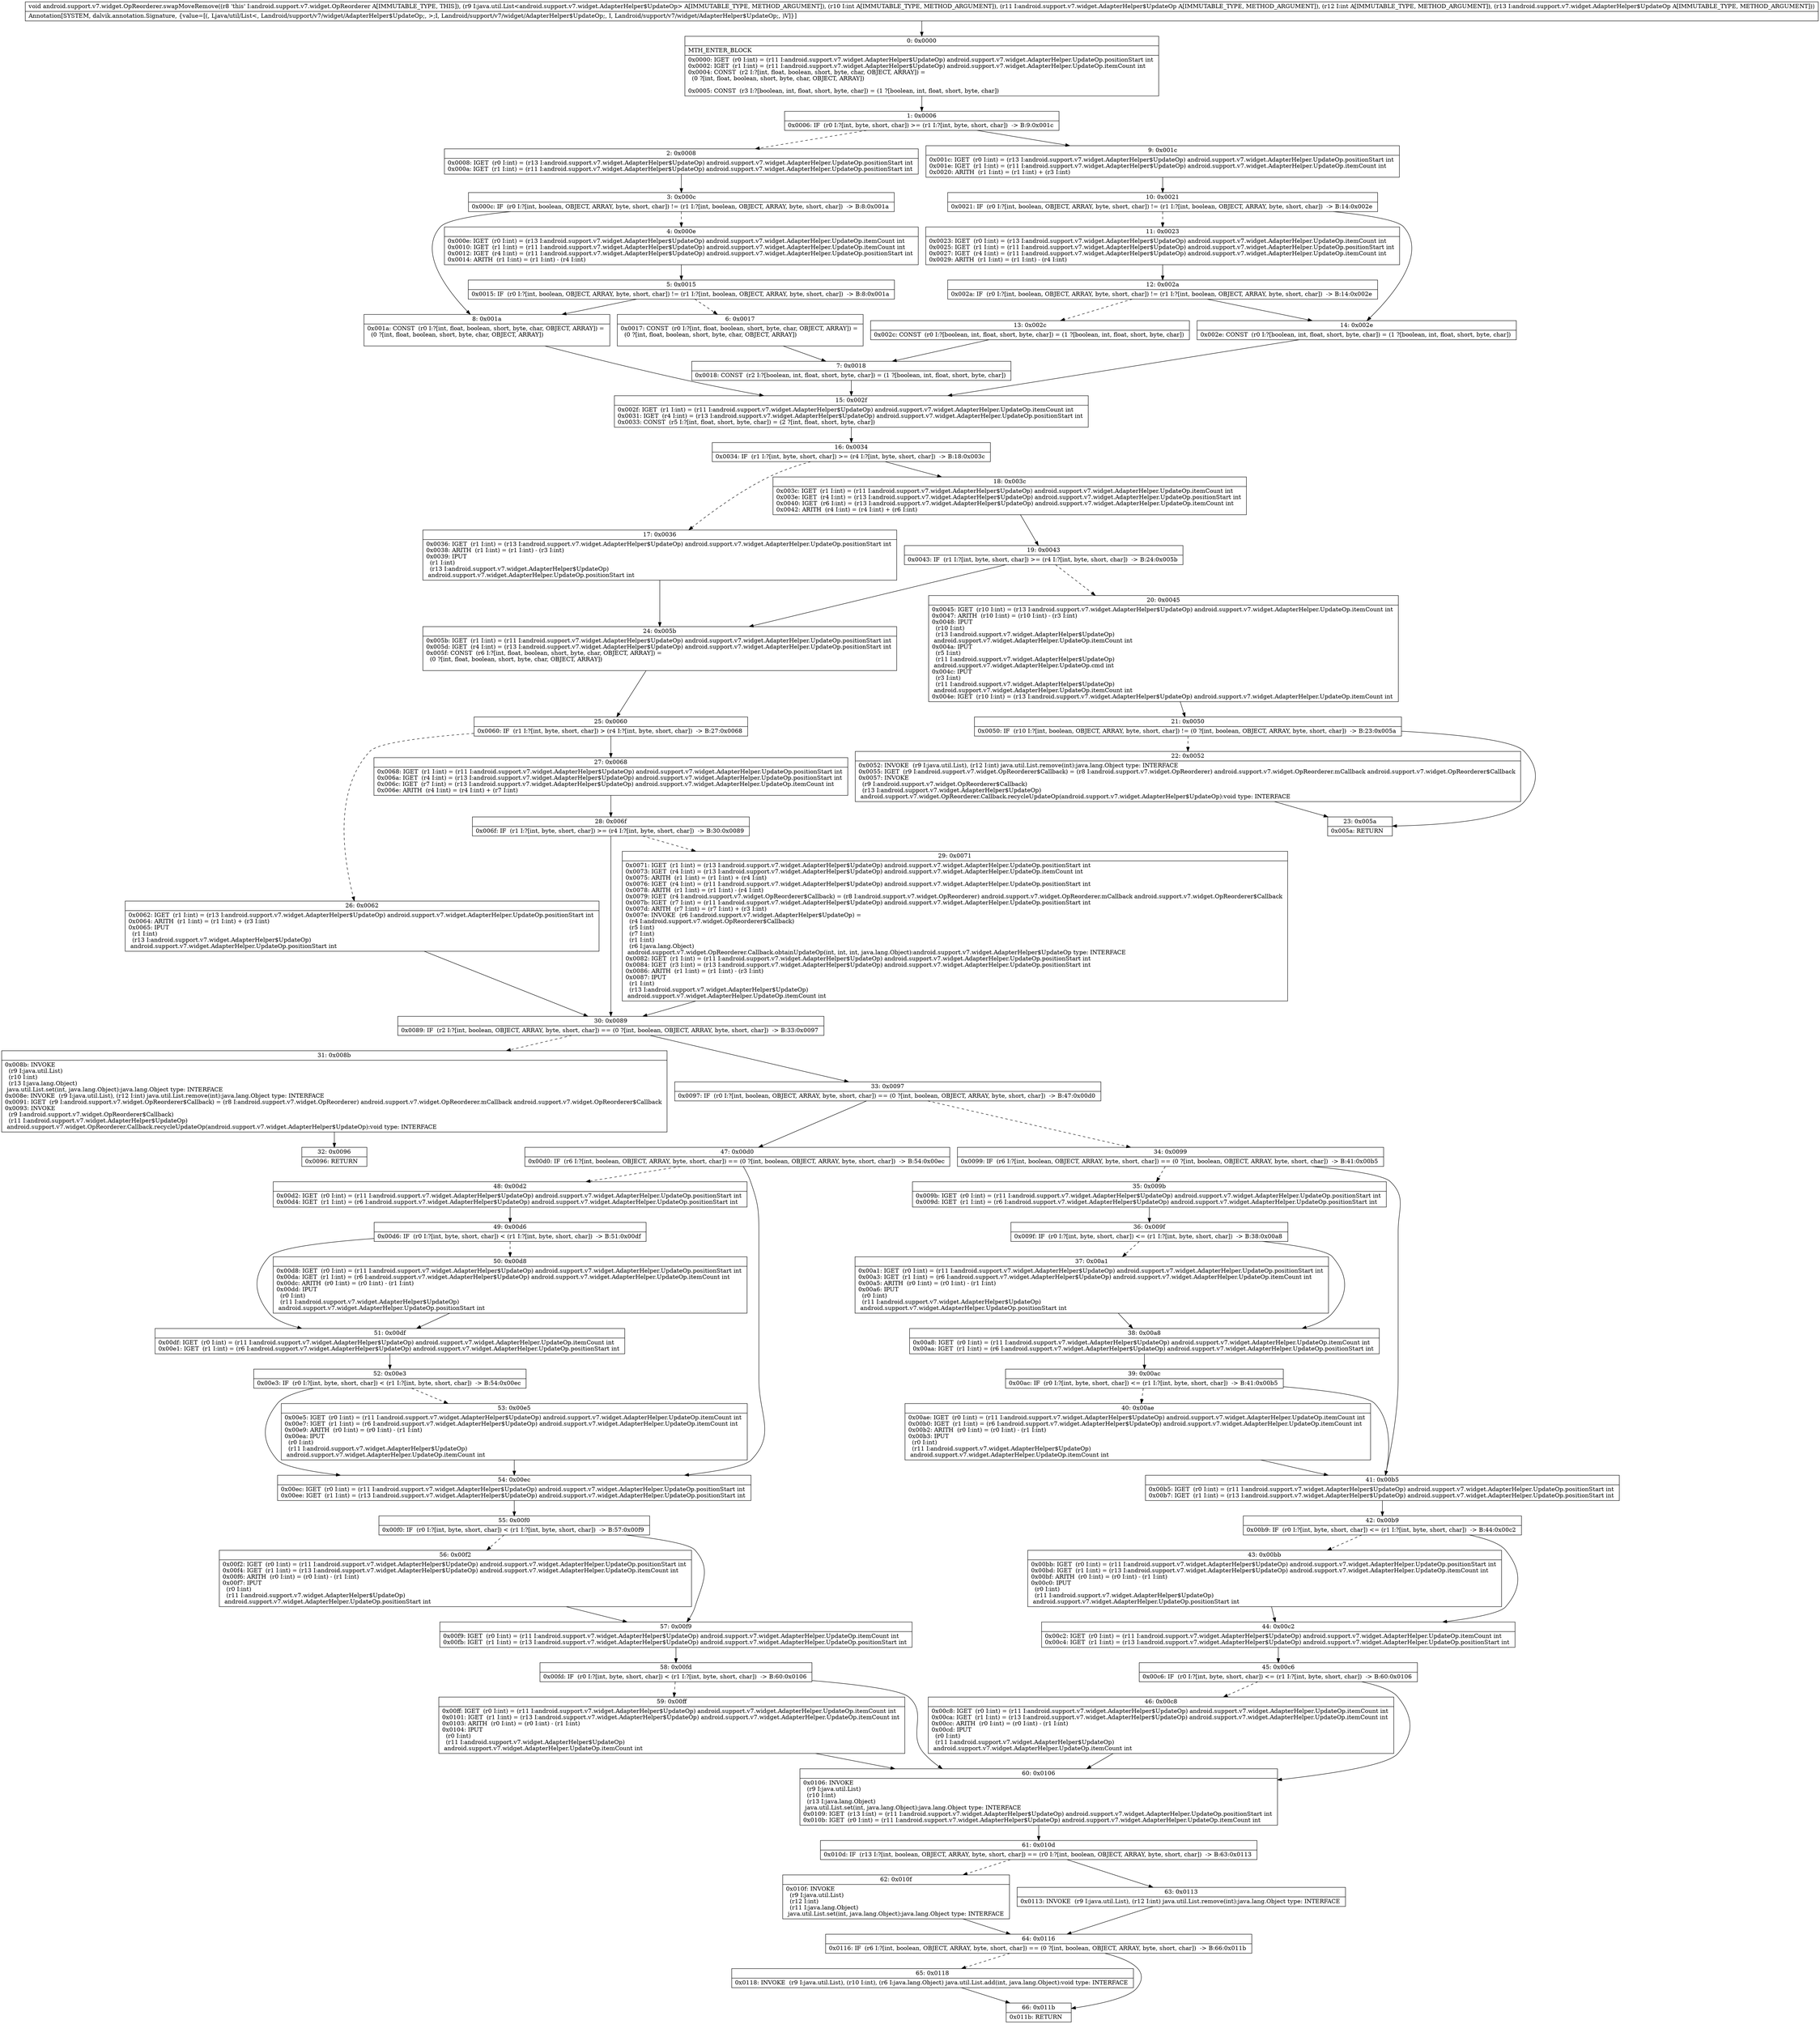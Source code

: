 digraph "CFG forandroid.support.v7.widget.OpReorderer.swapMoveRemove(Ljava\/util\/List;ILandroid\/support\/v7\/widget\/AdapterHelper$UpdateOp;ILandroid\/support\/v7\/widget\/AdapterHelper$UpdateOp;)V" {
Node_0 [shape=record,label="{0\:\ 0x0000|MTH_ENTER_BLOCK\l|0x0000: IGET  (r0 I:int) = (r11 I:android.support.v7.widget.AdapterHelper$UpdateOp) android.support.v7.widget.AdapterHelper.UpdateOp.positionStart int \l0x0002: IGET  (r1 I:int) = (r11 I:android.support.v7.widget.AdapterHelper$UpdateOp) android.support.v7.widget.AdapterHelper.UpdateOp.itemCount int \l0x0004: CONST  (r2 I:?[int, float, boolean, short, byte, char, OBJECT, ARRAY]) = \l  (0 ?[int, float, boolean, short, byte, char, OBJECT, ARRAY])\l \l0x0005: CONST  (r3 I:?[boolean, int, float, short, byte, char]) = (1 ?[boolean, int, float, short, byte, char]) \l}"];
Node_1 [shape=record,label="{1\:\ 0x0006|0x0006: IF  (r0 I:?[int, byte, short, char]) \>= (r1 I:?[int, byte, short, char])  \-\> B:9:0x001c \l}"];
Node_2 [shape=record,label="{2\:\ 0x0008|0x0008: IGET  (r0 I:int) = (r13 I:android.support.v7.widget.AdapterHelper$UpdateOp) android.support.v7.widget.AdapterHelper.UpdateOp.positionStart int \l0x000a: IGET  (r1 I:int) = (r11 I:android.support.v7.widget.AdapterHelper$UpdateOp) android.support.v7.widget.AdapterHelper.UpdateOp.positionStart int \l}"];
Node_3 [shape=record,label="{3\:\ 0x000c|0x000c: IF  (r0 I:?[int, boolean, OBJECT, ARRAY, byte, short, char]) != (r1 I:?[int, boolean, OBJECT, ARRAY, byte, short, char])  \-\> B:8:0x001a \l}"];
Node_4 [shape=record,label="{4\:\ 0x000e|0x000e: IGET  (r0 I:int) = (r13 I:android.support.v7.widget.AdapterHelper$UpdateOp) android.support.v7.widget.AdapterHelper.UpdateOp.itemCount int \l0x0010: IGET  (r1 I:int) = (r11 I:android.support.v7.widget.AdapterHelper$UpdateOp) android.support.v7.widget.AdapterHelper.UpdateOp.itemCount int \l0x0012: IGET  (r4 I:int) = (r11 I:android.support.v7.widget.AdapterHelper$UpdateOp) android.support.v7.widget.AdapterHelper.UpdateOp.positionStart int \l0x0014: ARITH  (r1 I:int) = (r1 I:int) \- (r4 I:int) \l}"];
Node_5 [shape=record,label="{5\:\ 0x0015|0x0015: IF  (r0 I:?[int, boolean, OBJECT, ARRAY, byte, short, char]) != (r1 I:?[int, boolean, OBJECT, ARRAY, byte, short, char])  \-\> B:8:0x001a \l}"];
Node_6 [shape=record,label="{6\:\ 0x0017|0x0017: CONST  (r0 I:?[int, float, boolean, short, byte, char, OBJECT, ARRAY]) = \l  (0 ?[int, float, boolean, short, byte, char, OBJECT, ARRAY])\l \l}"];
Node_7 [shape=record,label="{7\:\ 0x0018|0x0018: CONST  (r2 I:?[boolean, int, float, short, byte, char]) = (1 ?[boolean, int, float, short, byte, char]) \l}"];
Node_8 [shape=record,label="{8\:\ 0x001a|0x001a: CONST  (r0 I:?[int, float, boolean, short, byte, char, OBJECT, ARRAY]) = \l  (0 ?[int, float, boolean, short, byte, char, OBJECT, ARRAY])\l \l}"];
Node_9 [shape=record,label="{9\:\ 0x001c|0x001c: IGET  (r0 I:int) = (r13 I:android.support.v7.widget.AdapterHelper$UpdateOp) android.support.v7.widget.AdapterHelper.UpdateOp.positionStart int \l0x001e: IGET  (r1 I:int) = (r11 I:android.support.v7.widget.AdapterHelper$UpdateOp) android.support.v7.widget.AdapterHelper.UpdateOp.itemCount int \l0x0020: ARITH  (r1 I:int) = (r1 I:int) + (r3 I:int) \l}"];
Node_10 [shape=record,label="{10\:\ 0x0021|0x0021: IF  (r0 I:?[int, boolean, OBJECT, ARRAY, byte, short, char]) != (r1 I:?[int, boolean, OBJECT, ARRAY, byte, short, char])  \-\> B:14:0x002e \l}"];
Node_11 [shape=record,label="{11\:\ 0x0023|0x0023: IGET  (r0 I:int) = (r13 I:android.support.v7.widget.AdapterHelper$UpdateOp) android.support.v7.widget.AdapterHelper.UpdateOp.itemCount int \l0x0025: IGET  (r1 I:int) = (r11 I:android.support.v7.widget.AdapterHelper$UpdateOp) android.support.v7.widget.AdapterHelper.UpdateOp.positionStart int \l0x0027: IGET  (r4 I:int) = (r11 I:android.support.v7.widget.AdapterHelper$UpdateOp) android.support.v7.widget.AdapterHelper.UpdateOp.itemCount int \l0x0029: ARITH  (r1 I:int) = (r1 I:int) \- (r4 I:int) \l}"];
Node_12 [shape=record,label="{12\:\ 0x002a|0x002a: IF  (r0 I:?[int, boolean, OBJECT, ARRAY, byte, short, char]) != (r1 I:?[int, boolean, OBJECT, ARRAY, byte, short, char])  \-\> B:14:0x002e \l}"];
Node_13 [shape=record,label="{13\:\ 0x002c|0x002c: CONST  (r0 I:?[boolean, int, float, short, byte, char]) = (1 ?[boolean, int, float, short, byte, char]) \l}"];
Node_14 [shape=record,label="{14\:\ 0x002e|0x002e: CONST  (r0 I:?[boolean, int, float, short, byte, char]) = (1 ?[boolean, int, float, short, byte, char]) \l}"];
Node_15 [shape=record,label="{15\:\ 0x002f|0x002f: IGET  (r1 I:int) = (r11 I:android.support.v7.widget.AdapterHelper$UpdateOp) android.support.v7.widget.AdapterHelper.UpdateOp.itemCount int \l0x0031: IGET  (r4 I:int) = (r13 I:android.support.v7.widget.AdapterHelper$UpdateOp) android.support.v7.widget.AdapterHelper.UpdateOp.positionStart int \l0x0033: CONST  (r5 I:?[int, float, short, byte, char]) = (2 ?[int, float, short, byte, char]) \l}"];
Node_16 [shape=record,label="{16\:\ 0x0034|0x0034: IF  (r1 I:?[int, byte, short, char]) \>= (r4 I:?[int, byte, short, char])  \-\> B:18:0x003c \l}"];
Node_17 [shape=record,label="{17\:\ 0x0036|0x0036: IGET  (r1 I:int) = (r13 I:android.support.v7.widget.AdapterHelper$UpdateOp) android.support.v7.widget.AdapterHelper.UpdateOp.positionStart int \l0x0038: ARITH  (r1 I:int) = (r1 I:int) \- (r3 I:int) \l0x0039: IPUT  \l  (r1 I:int)\l  (r13 I:android.support.v7.widget.AdapterHelper$UpdateOp)\l android.support.v7.widget.AdapterHelper.UpdateOp.positionStart int \l}"];
Node_18 [shape=record,label="{18\:\ 0x003c|0x003c: IGET  (r1 I:int) = (r11 I:android.support.v7.widget.AdapterHelper$UpdateOp) android.support.v7.widget.AdapterHelper.UpdateOp.itemCount int \l0x003e: IGET  (r4 I:int) = (r13 I:android.support.v7.widget.AdapterHelper$UpdateOp) android.support.v7.widget.AdapterHelper.UpdateOp.positionStart int \l0x0040: IGET  (r6 I:int) = (r13 I:android.support.v7.widget.AdapterHelper$UpdateOp) android.support.v7.widget.AdapterHelper.UpdateOp.itemCount int \l0x0042: ARITH  (r4 I:int) = (r4 I:int) + (r6 I:int) \l}"];
Node_19 [shape=record,label="{19\:\ 0x0043|0x0043: IF  (r1 I:?[int, byte, short, char]) \>= (r4 I:?[int, byte, short, char])  \-\> B:24:0x005b \l}"];
Node_20 [shape=record,label="{20\:\ 0x0045|0x0045: IGET  (r10 I:int) = (r13 I:android.support.v7.widget.AdapterHelper$UpdateOp) android.support.v7.widget.AdapterHelper.UpdateOp.itemCount int \l0x0047: ARITH  (r10 I:int) = (r10 I:int) \- (r3 I:int) \l0x0048: IPUT  \l  (r10 I:int)\l  (r13 I:android.support.v7.widget.AdapterHelper$UpdateOp)\l android.support.v7.widget.AdapterHelper.UpdateOp.itemCount int \l0x004a: IPUT  \l  (r5 I:int)\l  (r11 I:android.support.v7.widget.AdapterHelper$UpdateOp)\l android.support.v7.widget.AdapterHelper.UpdateOp.cmd int \l0x004c: IPUT  \l  (r3 I:int)\l  (r11 I:android.support.v7.widget.AdapterHelper$UpdateOp)\l android.support.v7.widget.AdapterHelper.UpdateOp.itemCount int \l0x004e: IGET  (r10 I:int) = (r13 I:android.support.v7.widget.AdapterHelper$UpdateOp) android.support.v7.widget.AdapterHelper.UpdateOp.itemCount int \l}"];
Node_21 [shape=record,label="{21\:\ 0x0050|0x0050: IF  (r10 I:?[int, boolean, OBJECT, ARRAY, byte, short, char]) != (0 ?[int, boolean, OBJECT, ARRAY, byte, short, char])  \-\> B:23:0x005a \l}"];
Node_22 [shape=record,label="{22\:\ 0x0052|0x0052: INVOKE  (r9 I:java.util.List), (r12 I:int) java.util.List.remove(int):java.lang.Object type: INTERFACE \l0x0055: IGET  (r9 I:android.support.v7.widget.OpReorderer$Callback) = (r8 I:android.support.v7.widget.OpReorderer) android.support.v7.widget.OpReorderer.mCallback android.support.v7.widget.OpReorderer$Callback \l0x0057: INVOKE  \l  (r9 I:android.support.v7.widget.OpReorderer$Callback)\l  (r13 I:android.support.v7.widget.AdapterHelper$UpdateOp)\l android.support.v7.widget.OpReorderer.Callback.recycleUpdateOp(android.support.v7.widget.AdapterHelper$UpdateOp):void type: INTERFACE \l}"];
Node_23 [shape=record,label="{23\:\ 0x005a|0x005a: RETURN   \l}"];
Node_24 [shape=record,label="{24\:\ 0x005b|0x005b: IGET  (r1 I:int) = (r11 I:android.support.v7.widget.AdapterHelper$UpdateOp) android.support.v7.widget.AdapterHelper.UpdateOp.positionStart int \l0x005d: IGET  (r4 I:int) = (r13 I:android.support.v7.widget.AdapterHelper$UpdateOp) android.support.v7.widget.AdapterHelper.UpdateOp.positionStart int \l0x005f: CONST  (r6 I:?[int, float, boolean, short, byte, char, OBJECT, ARRAY]) = \l  (0 ?[int, float, boolean, short, byte, char, OBJECT, ARRAY])\l \l}"];
Node_25 [shape=record,label="{25\:\ 0x0060|0x0060: IF  (r1 I:?[int, byte, short, char]) \> (r4 I:?[int, byte, short, char])  \-\> B:27:0x0068 \l}"];
Node_26 [shape=record,label="{26\:\ 0x0062|0x0062: IGET  (r1 I:int) = (r13 I:android.support.v7.widget.AdapterHelper$UpdateOp) android.support.v7.widget.AdapterHelper.UpdateOp.positionStart int \l0x0064: ARITH  (r1 I:int) = (r1 I:int) + (r3 I:int) \l0x0065: IPUT  \l  (r1 I:int)\l  (r13 I:android.support.v7.widget.AdapterHelper$UpdateOp)\l android.support.v7.widget.AdapterHelper.UpdateOp.positionStart int \l}"];
Node_27 [shape=record,label="{27\:\ 0x0068|0x0068: IGET  (r1 I:int) = (r11 I:android.support.v7.widget.AdapterHelper$UpdateOp) android.support.v7.widget.AdapterHelper.UpdateOp.positionStart int \l0x006a: IGET  (r4 I:int) = (r13 I:android.support.v7.widget.AdapterHelper$UpdateOp) android.support.v7.widget.AdapterHelper.UpdateOp.positionStart int \l0x006c: IGET  (r7 I:int) = (r13 I:android.support.v7.widget.AdapterHelper$UpdateOp) android.support.v7.widget.AdapterHelper.UpdateOp.itemCount int \l0x006e: ARITH  (r4 I:int) = (r4 I:int) + (r7 I:int) \l}"];
Node_28 [shape=record,label="{28\:\ 0x006f|0x006f: IF  (r1 I:?[int, byte, short, char]) \>= (r4 I:?[int, byte, short, char])  \-\> B:30:0x0089 \l}"];
Node_29 [shape=record,label="{29\:\ 0x0071|0x0071: IGET  (r1 I:int) = (r13 I:android.support.v7.widget.AdapterHelper$UpdateOp) android.support.v7.widget.AdapterHelper.UpdateOp.positionStart int \l0x0073: IGET  (r4 I:int) = (r13 I:android.support.v7.widget.AdapterHelper$UpdateOp) android.support.v7.widget.AdapterHelper.UpdateOp.itemCount int \l0x0075: ARITH  (r1 I:int) = (r1 I:int) + (r4 I:int) \l0x0076: IGET  (r4 I:int) = (r11 I:android.support.v7.widget.AdapterHelper$UpdateOp) android.support.v7.widget.AdapterHelper.UpdateOp.positionStart int \l0x0078: ARITH  (r1 I:int) = (r1 I:int) \- (r4 I:int) \l0x0079: IGET  (r4 I:android.support.v7.widget.OpReorderer$Callback) = (r8 I:android.support.v7.widget.OpReorderer) android.support.v7.widget.OpReorderer.mCallback android.support.v7.widget.OpReorderer$Callback \l0x007b: IGET  (r7 I:int) = (r11 I:android.support.v7.widget.AdapterHelper$UpdateOp) android.support.v7.widget.AdapterHelper.UpdateOp.positionStart int \l0x007d: ARITH  (r7 I:int) = (r7 I:int) + (r3 I:int) \l0x007e: INVOKE  (r6 I:android.support.v7.widget.AdapterHelper$UpdateOp) = \l  (r4 I:android.support.v7.widget.OpReorderer$Callback)\l  (r5 I:int)\l  (r7 I:int)\l  (r1 I:int)\l  (r6 I:java.lang.Object)\l android.support.v7.widget.OpReorderer.Callback.obtainUpdateOp(int, int, int, java.lang.Object):android.support.v7.widget.AdapterHelper$UpdateOp type: INTERFACE \l0x0082: IGET  (r1 I:int) = (r11 I:android.support.v7.widget.AdapterHelper$UpdateOp) android.support.v7.widget.AdapterHelper.UpdateOp.positionStart int \l0x0084: IGET  (r3 I:int) = (r13 I:android.support.v7.widget.AdapterHelper$UpdateOp) android.support.v7.widget.AdapterHelper.UpdateOp.positionStart int \l0x0086: ARITH  (r1 I:int) = (r1 I:int) \- (r3 I:int) \l0x0087: IPUT  \l  (r1 I:int)\l  (r13 I:android.support.v7.widget.AdapterHelper$UpdateOp)\l android.support.v7.widget.AdapterHelper.UpdateOp.itemCount int \l}"];
Node_30 [shape=record,label="{30\:\ 0x0089|0x0089: IF  (r2 I:?[int, boolean, OBJECT, ARRAY, byte, short, char]) == (0 ?[int, boolean, OBJECT, ARRAY, byte, short, char])  \-\> B:33:0x0097 \l}"];
Node_31 [shape=record,label="{31\:\ 0x008b|0x008b: INVOKE  \l  (r9 I:java.util.List)\l  (r10 I:int)\l  (r13 I:java.lang.Object)\l java.util.List.set(int, java.lang.Object):java.lang.Object type: INTERFACE \l0x008e: INVOKE  (r9 I:java.util.List), (r12 I:int) java.util.List.remove(int):java.lang.Object type: INTERFACE \l0x0091: IGET  (r9 I:android.support.v7.widget.OpReorderer$Callback) = (r8 I:android.support.v7.widget.OpReorderer) android.support.v7.widget.OpReorderer.mCallback android.support.v7.widget.OpReorderer$Callback \l0x0093: INVOKE  \l  (r9 I:android.support.v7.widget.OpReorderer$Callback)\l  (r11 I:android.support.v7.widget.AdapterHelper$UpdateOp)\l android.support.v7.widget.OpReorderer.Callback.recycleUpdateOp(android.support.v7.widget.AdapterHelper$UpdateOp):void type: INTERFACE \l}"];
Node_32 [shape=record,label="{32\:\ 0x0096|0x0096: RETURN   \l}"];
Node_33 [shape=record,label="{33\:\ 0x0097|0x0097: IF  (r0 I:?[int, boolean, OBJECT, ARRAY, byte, short, char]) == (0 ?[int, boolean, OBJECT, ARRAY, byte, short, char])  \-\> B:47:0x00d0 \l}"];
Node_34 [shape=record,label="{34\:\ 0x0099|0x0099: IF  (r6 I:?[int, boolean, OBJECT, ARRAY, byte, short, char]) == (0 ?[int, boolean, OBJECT, ARRAY, byte, short, char])  \-\> B:41:0x00b5 \l}"];
Node_35 [shape=record,label="{35\:\ 0x009b|0x009b: IGET  (r0 I:int) = (r11 I:android.support.v7.widget.AdapterHelper$UpdateOp) android.support.v7.widget.AdapterHelper.UpdateOp.positionStart int \l0x009d: IGET  (r1 I:int) = (r6 I:android.support.v7.widget.AdapterHelper$UpdateOp) android.support.v7.widget.AdapterHelper.UpdateOp.positionStart int \l}"];
Node_36 [shape=record,label="{36\:\ 0x009f|0x009f: IF  (r0 I:?[int, byte, short, char]) \<= (r1 I:?[int, byte, short, char])  \-\> B:38:0x00a8 \l}"];
Node_37 [shape=record,label="{37\:\ 0x00a1|0x00a1: IGET  (r0 I:int) = (r11 I:android.support.v7.widget.AdapterHelper$UpdateOp) android.support.v7.widget.AdapterHelper.UpdateOp.positionStart int \l0x00a3: IGET  (r1 I:int) = (r6 I:android.support.v7.widget.AdapterHelper$UpdateOp) android.support.v7.widget.AdapterHelper.UpdateOp.itemCount int \l0x00a5: ARITH  (r0 I:int) = (r0 I:int) \- (r1 I:int) \l0x00a6: IPUT  \l  (r0 I:int)\l  (r11 I:android.support.v7.widget.AdapterHelper$UpdateOp)\l android.support.v7.widget.AdapterHelper.UpdateOp.positionStart int \l}"];
Node_38 [shape=record,label="{38\:\ 0x00a8|0x00a8: IGET  (r0 I:int) = (r11 I:android.support.v7.widget.AdapterHelper$UpdateOp) android.support.v7.widget.AdapterHelper.UpdateOp.itemCount int \l0x00aa: IGET  (r1 I:int) = (r6 I:android.support.v7.widget.AdapterHelper$UpdateOp) android.support.v7.widget.AdapterHelper.UpdateOp.positionStart int \l}"];
Node_39 [shape=record,label="{39\:\ 0x00ac|0x00ac: IF  (r0 I:?[int, byte, short, char]) \<= (r1 I:?[int, byte, short, char])  \-\> B:41:0x00b5 \l}"];
Node_40 [shape=record,label="{40\:\ 0x00ae|0x00ae: IGET  (r0 I:int) = (r11 I:android.support.v7.widget.AdapterHelper$UpdateOp) android.support.v7.widget.AdapterHelper.UpdateOp.itemCount int \l0x00b0: IGET  (r1 I:int) = (r6 I:android.support.v7.widget.AdapterHelper$UpdateOp) android.support.v7.widget.AdapterHelper.UpdateOp.itemCount int \l0x00b2: ARITH  (r0 I:int) = (r0 I:int) \- (r1 I:int) \l0x00b3: IPUT  \l  (r0 I:int)\l  (r11 I:android.support.v7.widget.AdapterHelper$UpdateOp)\l android.support.v7.widget.AdapterHelper.UpdateOp.itemCount int \l}"];
Node_41 [shape=record,label="{41\:\ 0x00b5|0x00b5: IGET  (r0 I:int) = (r11 I:android.support.v7.widget.AdapterHelper$UpdateOp) android.support.v7.widget.AdapterHelper.UpdateOp.positionStart int \l0x00b7: IGET  (r1 I:int) = (r13 I:android.support.v7.widget.AdapterHelper$UpdateOp) android.support.v7.widget.AdapterHelper.UpdateOp.positionStart int \l}"];
Node_42 [shape=record,label="{42\:\ 0x00b9|0x00b9: IF  (r0 I:?[int, byte, short, char]) \<= (r1 I:?[int, byte, short, char])  \-\> B:44:0x00c2 \l}"];
Node_43 [shape=record,label="{43\:\ 0x00bb|0x00bb: IGET  (r0 I:int) = (r11 I:android.support.v7.widget.AdapterHelper$UpdateOp) android.support.v7.widget.AdapterHelper.UpdateOp.positionStart int \l0x00bd: IGET  (r1 I:int) = (r13 I:android.support.v7.widget.AdapterHelper$UpdateOp) android.support.v7.widget.AdapterHelper.UpdateOp.itemCount int \l0x00bf: ARITH  (r0 I:int) = (r0 I:int) \- (r1 I:int) \l0x00c0: IPUT  \l  (r0 I:int)\l  (r11 I:android.support.v7.widget.AdapterHelper$UpdateOp)\l android.support.v7.widget.AdapterHelper.UpdateOp.positionStart int \l}"];
Node_44 [shape=record,label="{44\:\ 0x00c2|0x00c2: IGET  (r0 I:int) = (r11 I:android.support.v7.widget.AdapterHelper$UpdateOp) android.support.v7.widget.AdapterHelper.UpdateOp.itemCount int \l0x00c4: IGET  (r1 I:int) = (r13 I:android.support.v7.widget.AdapterHelper$UpdateOp) android.support.v7.widget.AdapterHelper.UpdateOp.positionStart int \l}"];
Node_45 [shape=record,label="{45\:\ 0x00c6|0x00c6: IF  (r0 I:?[int, byte, short, char]) \<= (r1 I:?[int, byte, short, char])  \-\> B:60:0x0106 \l}"];
Node_46 [shape=record,label="{46\:\ 0x00c8|0x00c8: IGET  (r0 I:int) = (r11 I:android.support.v7.widget.AdapterHelper$UpdateOp) android.support.v7.widget.AdapterHelper.UpdateOp.itemCount int \l0x00ca: IGET  (r1 I:int) = (r13 I:android.support.v7.widget.AdapterHelper$UpdateOp) android.support.v7.widget.AdapterHelper.UpdateOp.itemCount int \l0x00cc: ARITH  (r0 I:int) = (r0 I:int) \- (r1 I:int) \l0x00cd: IPUT  \l  (r0 I:int)\l  (r11 I:android.support.v7.widget.AdapterHelper$UpdateOp)\l android.support.v7.widget.AdapterHelper.UpdateOp.itemCount int \l}"];
Node_47 [shape=record,label="{47\:\ 0x00d0|0x00d0: IF  (r6 I:?[int, boolean, OBJECT, ARRAY, byte, short, char]) == (0 ?[int, boolean, OBJECT, ARRAY, byte, short, char])  \-\> B:54:0x00ec \l}"];
Node_48 [shape=record,label="{48\:\ 0x00d2|0x00d2: IGET  (r0 I:int) = (r11 I:android.support.v7.widget.AdapterHelper$UpdateOp) android.support.v7.widget.AdapterHelper.UpdateOp.positionStart int \l0x00d4: IGET  (r1 I:int) = (r6 I:android.support.v7.widget.AdapterHelper$UpdateOp) android.support.v7.widget.AdapterHelper.UpdateOp.positionStart int \l}"];
Node_49 [shape=record,label="{49\:\ 0x00d6|0x00d6: IF  (r0 I:?[int, byte, short, char]) \< (r1 I:?[int, byte, short, char])  \-\> B:51:0x00df \l}"];
Node_50 [shape=record,label="{50\:\ 0x00d8|0x00d8: IGET  (r0 I:int) = (r11 I:android.support.v7.widget.AdapterHelper$UpdateOp) android.support.v7.widget.AdapterHelper.UpdateOp.positionStart int \l0x00da: IGET  (r1 I:int) = (r6 I:android.support.v7.widget.AdapterHelper$UpdateOp) android.support.v7.widget.AdapterHelper.UpdateOp.itemCount int \l0x00dc: ARITH  (r0 I:int) = (r0 I:int) \- (r1 I:int) \l0x00dd: IPUT  \l  (r0 I:int)\l  (r11 I:android.support.v7.widget.AdapterHelper$UpdateOp)\l android.support.v7.widget.AdapterHelper.UpdateOp.positionStart int \l}"];
Node_51 [shape=record,label="{51\:\ 0x00df|0x00df: IGET  (r0 I:int) = (r11 I:android.support.v7.widget.AdapterHelper$UpdateOp) android.support.v7.widget.AdapterHelper.UpdateOp.itemCount int \l0x00e1: IGET  (r1 I:int) = (r6 I:android.support.v7.widget.AdapterHelper$UpdateOp) android.support.v7.widget.AdapterHelper.UpdateOp.positionStart int \l}"];
Node_52 [shape=record,label="{52\:\ 0x00e3|0x00e3: IF  (r0 I:?[int, byte, short, char]) \< (r1 I:?[int, byte, short, char])  \-\> B:54:0x00ec \l}"];
Node_53 [shape=record,label="{53\:\ 0x00e5|0x00e5: IGET  (r0 I:int) = (r11 I:android.support.v7.widget.AdapterHelper$UpdateOp) android.support.v7.widget.AdapterHelper.UpdateOp.itemCount int \l0x00e7: IGET  (r1 I:int) = (r6 I:android.support.v7.widget.AdapterHelper$UpdateOp) android.support.v7.widget.AdapterHelper.UpdateOp.itemCount int \l0x00e9: ARITH  (r0 I:int) = (r0 I:int) \- (r1 I:int) \l0x00ea: IPUT  \l  (r0 I:int)\l  (r11 I:android.support.v7.widget.AdapterHelper$UpdateOp)\l android.support.v7.widget.AdapterHelper.UpdateOp.itemCount int \l}"];
Node_54 [shape=record,label="{54\:\ 0x00ec|0x00ec: IGET  (r0 I:int) = (r11 I:android.support.v7.widget.AdapterHelper$UpdateOp) android.support.v7.widget.AdapterHelper.UpdateOp.positionStart int \l0x00ee: IGET  (r1 I:int) = (r13 I:android.support.v7.widget.AdapterHelper$UpdateOp) android.support.v7.widget.AdapterHelper.UpdateOp.positionStart int \l}"];
Node_55 [shape=record,label="{55\:\ 0x00f0|0x00f0: IF  (r0 I:?[int, byte, short, char]) \< (r1 I:?[int, byte, short, char])  \-\> B:57:0x00f9 \l}"];
Node_56 [shape=record,label="{56\:\ 0x00f2|0x00f2: IGET  (r0 I:int) = (r11 I:android.support.v7.widget.AdapterHelper$UpdateOp) android.support.v7.widget.AdapterHelper.UpdateOp.positionStart int \l0x00f4: IGET  (r1 I:int) = (r13 I:android.support.v7.widget.AdapterHelper$UpdateOp) android.support.v7.widget.AdapterHelper.UpdateOp.itemCount int \l0x00f6: ARITH  (r0 I:int) = (r0 I:int) \- (r1 I:int) \l0x00f7: IPUT  \l  (r0 I:int)\l  (r11 I:android.support.v7.widget.AdapterHelper$UpdateOp)\l android.support.v7.widget.AdapterHelper.UpdateOp.positionStart int \l}"];
Node_57 [shape=record,label="{57\:\ 0x00f9|0x00f9: IGET  (r0 I:int) = (r11 I:android.support.v7.widget.AdapterHelper$UpdateOp) android.support.v7.widget.AdapterHelper.UpdateOp.itemCount int \l0x00fb: IGET  (r1 I:int) = (r13 I:android.support.v7.widget.AdapterHelper$UpdateOp) android.support.v7.widget.AdapterHelper.UpdateOp.positionStart int \l}"];
Node_58 [shape=record,label="{58\:\ 0x00fd|0x00fd: IF  (r0 I:?[int, byte, short, char]) \< (r1 I:?[int, byte, short, char])  \-\> B:60:0x0106 \l}"];
Node_59 [shape=record,label="{59\:\ 0x00ff|0x00ff: IGET  (r0 I:int) = (r11 I:android.support.v7.widget.AdapterHelper$UpdateOp) android.support.v7.widget.AdapterHelper.UpdateOp.itemCount int \l0x0101: IGET  (r1 I:int) = (r13 I:android.support.v7.widget.AdapterHelper$UpdateOp) android.support.v7.widget.AdapterHelper.UpdateOp.itemCount int \l0x0103: ARITH  (r0 I:int) = (r0 I:int) \- (r1 I:int) \l0x0104: IPUT  \l  (r0 I:int)\l  (r11 I:android.support.v7.widget.AdapterHelper$UpdateOp)\l android.support.v7.widget.AdapterHelper.UpdateOp.itemCount int \l}"];
Node_60 [shape=record,label="{60\:\ 0x0106|0x0106: INVOKE  \l  (r9 I:java.util.List)\l  (r10 I:int)\l  (r13 I:java.lang.Object)\l java.util.List.set(int, java.lang.Object):java.lang.Object type: INTERFACE \l0x0109: IGET  (r13 I:int) = (r11 I:android.support.v7.widget.AdapterHelper$UpdateOp) android.support.v7.widget.AdapterHelper.UpdateOp.positionStart int \l0x010b: IGET  (r0 I:int) = (r11 I:android.support.v7.widget.AdapterHelper$UpdateOp) android.support.v7.widget.AdapterHelper.UpdateOp.itemCount int \l}"];
Node_61 [shape=record,label="{61\:\ 0x010d|0x010d: IF  (r13 I:?[int, boolean, OBJECT, ARRAY, byte, short, char]) == (r0 I:?[int, boolean, OBJECT, ARRAY, byte, short, char])  \-\> B:63:0x0113 \l}"];
Node_62 [shape=record,label="{62\:\ 0x010f|0x010f: INVOKE  \l  (r9 I:java.util.List)\l  (r12 I:int)\l  (r11 I:java.lang.Object)\l java.util.List.set(int, java.lang.Object):java.lang.Object type: INTERFACE \l}"];
Node_63 [shape=record,label="{63\:\ 0x0113|0x0113: INVOKE  (r9 I:java.util.List), (r12 I:int) java.util.List.remove(int):java.lang.Object type: INTERFACE \l}"];
Node_64 [shape=record,label="{64\:\ 0x0116|0x0116: IF  (r6 I:?[int, boolean, OBJECT, ARRAY, byte, short, char]) == (0 ?[int, boolean, OBJECT, ARRAY, byte, short, char])  \-\> B:66:0x011b \l}"];
Node_65 [shape=record,label="{65\:\ 0x0118|0x0118: INVOKE  (r9 I:java.util.List), (r10 I:int), (r6 I:java.lang.Object) java.util.List.add(int, java.lang.Object):void type: INTERFACE \l}"];
Node_66 [shape=record,label="{66\:\ 0x011b|0x011b: RETURN   \l}"];
MethodNode[shape=record,label="{void android.support.v7.widget.OpReorderer.swapMoveRemove((r8 'this' I:android.support.v7.widget.OpReorderer A[IMMUTABLE_TYPE, THIS]), (r9 I:java.util.List\<android.support.v7.widget.AdapterHelper$UpdateOp\> A[IMMUTABLE_TYPE, METHOD_ARGUMENT]), (r10 I:int A[IMMUTABLE_TYPE, METHOD_ARGUMENT]), (r11 I:android.support.v7.widget.AdapterHelper$UpdateOp A[IMMUTABLE_TYPE, METHOD_ARGUMENT]), (r12 I:int A[IMMUTABLE_TYPE, METHOD_ARGUMENT]), (r13 I:android.support.v7.widget.AdapterHelper$UpdateOp A[IMMUTABLE_TYPE, METHOD_ARGUMENT]))  | Annotation[SYSTEM, dalvik.annotation.Signature, \{value=[(, Ljava\/util\/List\<, Landroid\/support\/v7\/widget\/AdapterHelper$UpdateOp;, \>;I, Landroid\/support\/v7\/widget\/AdapterHelper$UpdateOp;, I, Landroid\/support\/v7\/widget\/AdapterHelper$UpdateOp;, )V]\}]\l}"];
MethodNode -> Node_0;
Node_0 -> Node_1;
Node_1 -> Node_2[style=dashed];
Node_1 -> Node_9;
Node_2 -> Node_3;
Node_3 -> Node_4[style=dashed];
Node_3 -> Node_8;
Node_4 -> Node_5;
Node_5 -> Node_6[style=dashed];
Node_5 -> Node_8;
Node_6 -> Node_7;
Node_7 -> Node_15;
Node_8 -> Node_15;
Node_9 -> Node_10;
Node_10 -> Node_11[style=dashed];
Node_10 -> Node_14;
Node_11 -> Node_12;
Node_12 -> Node_13[style=dashed];
Node_12 -> Node_14;
Node_13 -> Node_7;
Node_14 -> Node_15;
Node_15 -> Node_16;
Node_16 -> Node_17[style=dashed];
Node_16 -> Node_18;
Node_17 -> Node_24;
Node_18 -> Node_19;
Node_19 -> Node_20[style=dashed];
Node_19 -> Node_24;
Node_20 -> Node_21;
Node_21 -> Node_22[style=dashed];
Node_21 -> Node_23;
Node_22 -> Node_23;
Node_24 -> Node_25;
Node_25 -> Node_26[style=dashed];
Node_25 -> Node_27;
Node_26 -> Node_30;
Node_27 -> Node_28;
Node_28 -> Node_29[style=dashed];
Node_28 -> Node_30;
Node_29 -> Node_30;
Node_30 -> Node_31[style=dashed];
Node_30 -> Node_33;
Node_31 -> Node_32;
Node_33 -> Node_34[style=dashed];
Node_33 -> Node_47;
Node_34 -> Node_35[style=dashed];
Node_34 -> Node_41;
Node_35 -> Node_36;
Node_36 -> Node_37[style=dashed];
Node_36 -> Node_38;
Node_37 -> Node_38;
Node_38 -> Node_39;
Node_39 -> Node_40[style=dashed];
Node_39 -> Node_41;
Node_40 -> Node_41;
Node_41 -> Node_42;
Node_42 -> Node_43[style=dashed];
Node_42 -> Node_44;
Node_43 -> Node_44;
Node_44 -> Node_45;
Node_45 -> Node_46[style=dashed];
Node_45 -> Node_60;
Node_46 -> Node_60;
Node_47 -> Node_48[style=dashed];
Node_47 -> Node_54;
Node_48 -> Node_49;
Node_49 -> Node_50[style=dashed];
Node_49 -> Node_51;
Node_50 -> Node_51;
Node_51 -> Node_52;
Node_52 -> Node_53[style=dashed];
Node_52 -> Node_54;
Node_53 -> Node_54;
Node_54 -> Node_55;
Node_55 -> Node_56[style=dashed];
Node_55 -> Node_57;
Node_56 -> Node_57;
Node_57 -> Node_58;
Node_58 -> Node_59[style=dashed];
Node_58 -> Node_60;
Node_59 -> Node_60;
Node_60 -> Node_61;
Node_61 -> Node_62[style=dashed];
Node_61 -> Node_63;
Node_62 -> Node_64;
Node_63 -> Node_64;
Node_64 -> Node_65[style=dashed];
Node_64 -> Node_66;
Node_65 -> Node_66;
}

